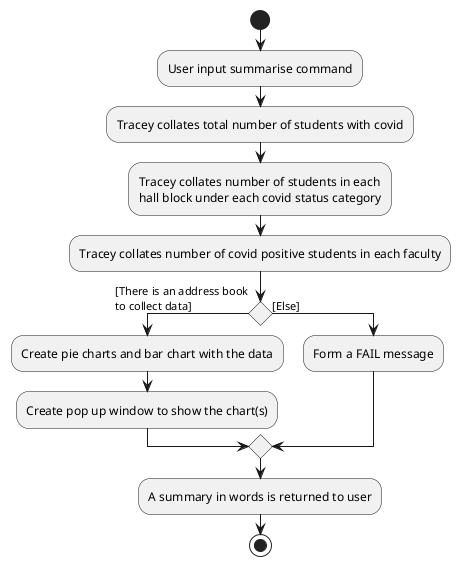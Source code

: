 @startuml
'https://plantuml.com/activity-diagram-beta

start
:User input summarise command;
:Tracey collates total number of students with covid;
:Tracey collates number of students in each\nhall block under each covid status category;
:Tracey collates number of covid positive students in each faculty;

If () then ([There is an address book\nto collect data])
    :Create pie charts and bar chart with the data;
    :Create pop up window to show the chart(s);

    else ([Else])
    :Form a FAIL message;

    endif
    :A summary in words is returned to user;

stop

@enduml
